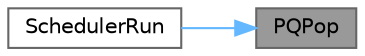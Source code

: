 digraph "PQPop"
{
 // LATEX_PDF_SIZE
  bgcolor="transparent";
  edge [fontname=Helvetica,fontsize=10,labelfontname=Helvetica,labelfontsize=10];
  node [fontname=Helvetica,fontsize=10,shape=box,height=0.2,width=0.4];
  rankdir="RL";
  Node1 [label="PQPop",height=0.2,width=0.4,color="gray40", fillcolor="grey60", style="filled", fontcolor="black",tooltip="Pops the highest priority task from the priority queue."];
  Node1 -> Node2 [dir="back",color="steelblue1",style="solid"];
  Node2 [label="SchedulerRun",height=0.2,width=0.4,color="grey40", fillcolor="white", style="filled",URL="$Scheduler_8c.html#ab8065221debac476c547533f73504c20",tooltip="Runs the scheduler, executing tasks based on their priority."];
}

